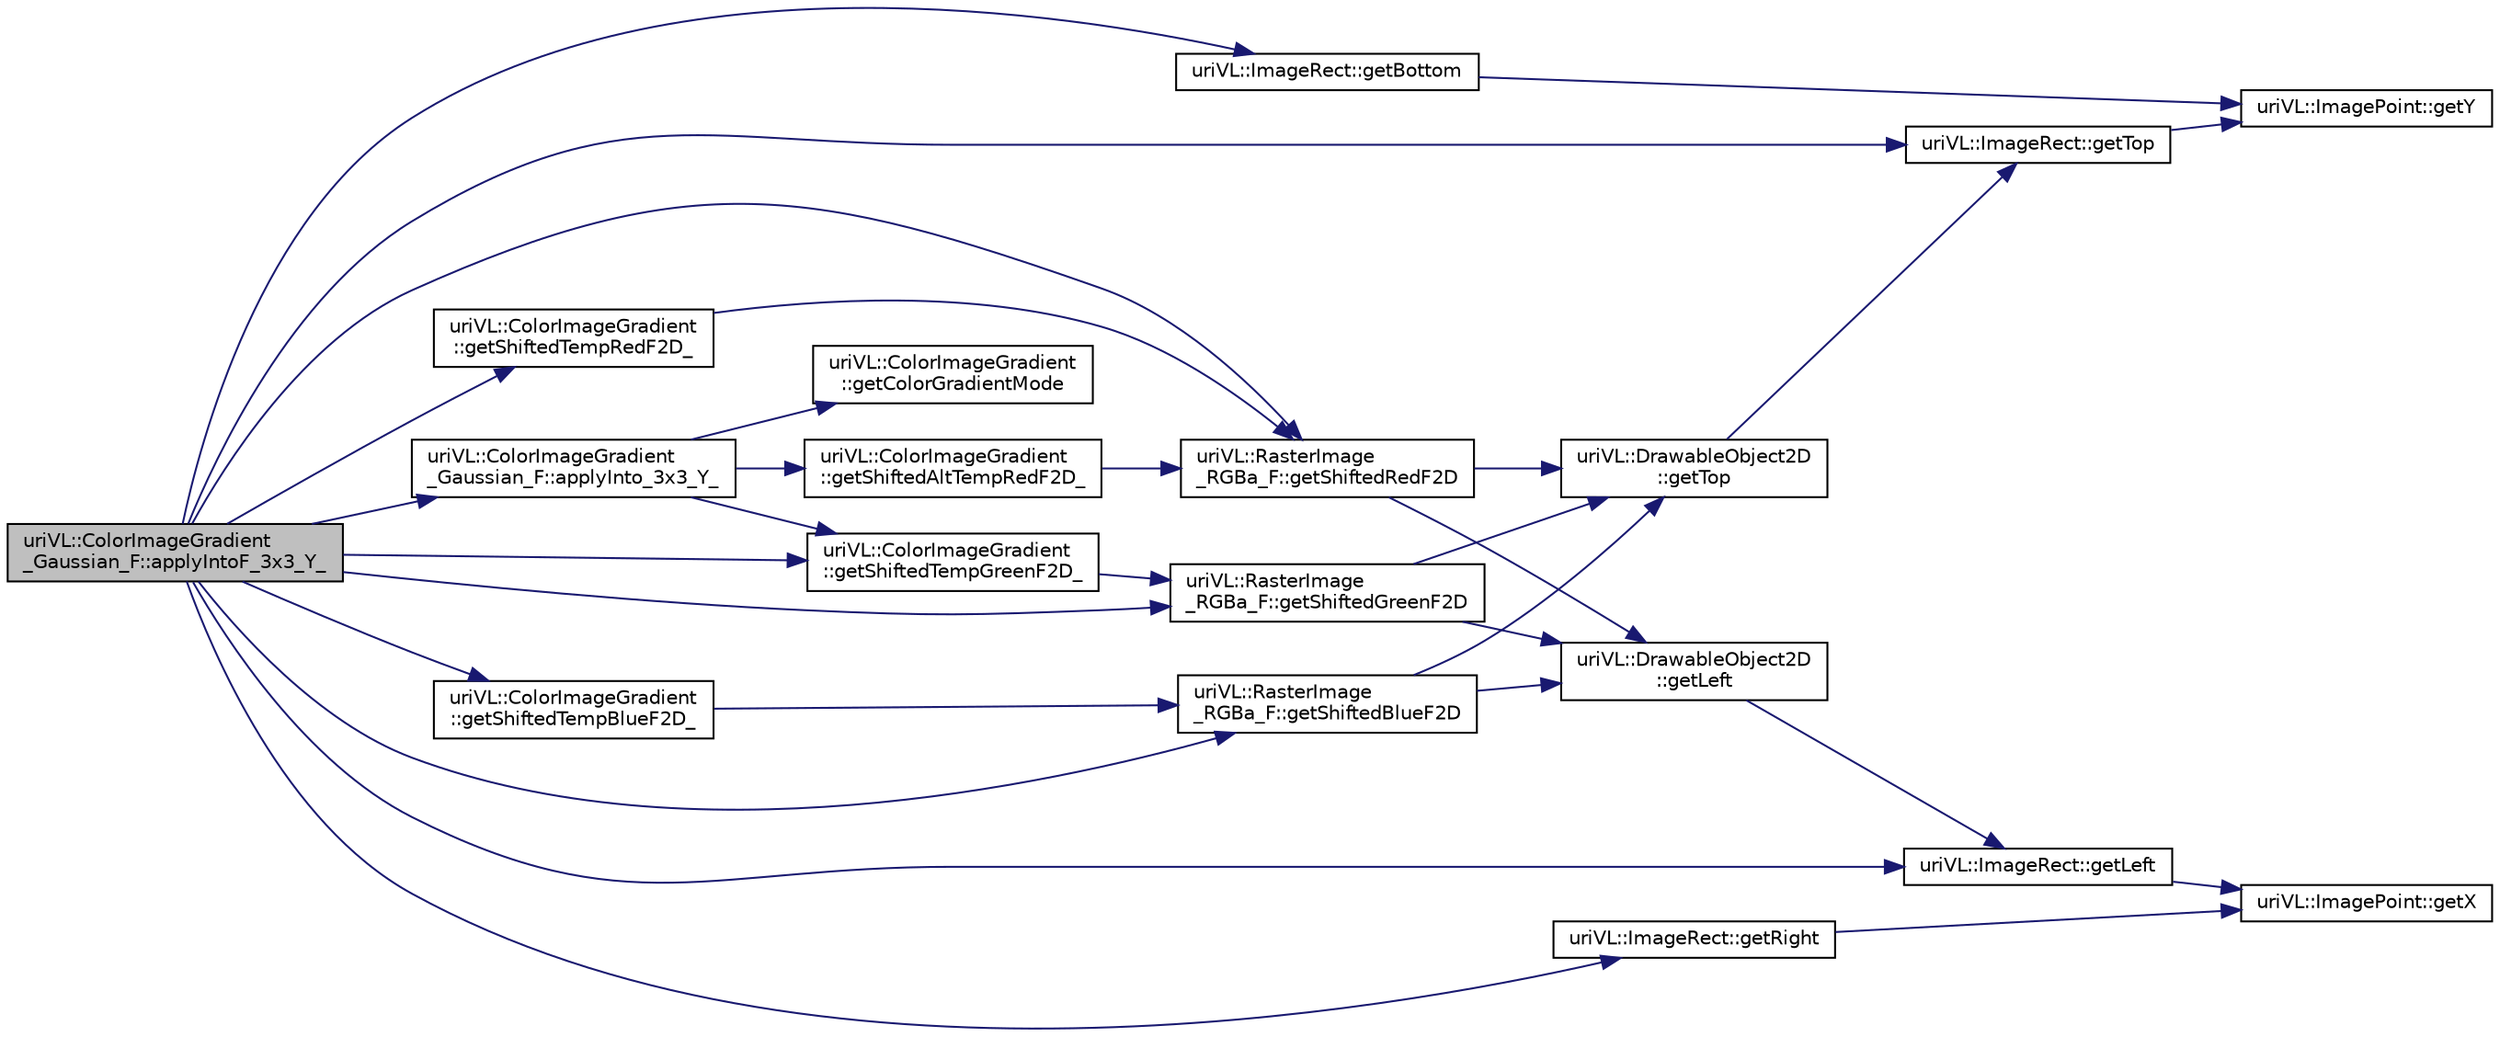 digraph "uriVL::ColorImageGradient_Gaussian_F::applyIntoF_3x3_Y_"
{
  edge [fontname="Helvetica",fontsize="10",labelfontname="Helvetica",labelfontsize="10"];
  node [fontname="Helvetica",fontsize="10",shape=record];
  rankdir="LR";
  Node1 [label="uriVL::ColorImageGradient\l_Gaussian_F::applyIntoF_3x3_Y_",height=0.2,width=0.4,color="black", fillcolor="grey75", style="filled", fontcolor="black"];
  Node1 -> Node2 [color="midnightblue",fontsize="10",style="solid",fontname="Helvetica"];
  Node2 [label="uriVL::ColorImageGradient\l_Gaussian_F::applyInto_3x3_Y_",height=0.2,width=0.4,color="black", fillcolor="white", style="filled",URL="$classuriVL_1_1ColorImageGradient__Gaussian__F.html#a2ad65bb2eb2db3ed2cb5281f87846448",tooltip="Common part (I and F cases) of hard-coded function that computes the y component of a 3x3 gradient fi..."];
  Node2 -> Node3 [color="midnightblue",fontsize="10",style="solid",fontname="Helvetica"];
  Node3 [label="uriVL::ColorImageGradient\l::getColorGradientMode",height=0.2,width=0.4,color="black", fillcolor="white", style="filled",URL="$classuriVL_1_1ColorImageGradient.html#a3034106d433a5b62f5bda7ee0121b43c",tooltip="Returns the Computation mode for the color gradient. "];
  Node2 -> Node4 [color="midnightblue",fontsize="10",style="solid",fontname="Helvetica"];
  Node4 [label="uriVL::ColorImageGradient\l::getShiftedAltTempRedF2D_",height=0.2,width=0.4,color="black", fillcolor="white", style="filled",URL="$classuriVL_1_1ColorImageGradient.html#ab27091e26915529b64b3758ee8391c96",tooltip="Gives writing access to the shifted 2D alternate red temp raster. "];
  Node4 -> Node5 [color="midnightblue",fontsize="10",style="solid",fontname="Helvetica"];
  Node5 [label="uriVL::RasterImage\l_RGBa_F::getShiftedRedF2D",height=0.2,width=0.4,color="black", fillcolor="white", style="filled",URL="$classuriVL_1_1RasterImage__RGBa__F.html#af1114d0f5ee8576d18034b64de7c46a1",tooltip="Returns the base address of this objet&#39;s private shifted 2D raster for the red channel. "];
  Node5 -> Node6 [color="midnightblue",fontsize="10",style="solid",fontname="Helvetica"];
  Node6 [label="uriVL::DrawableObject2D\l::getTop",height=0.2,width=0.4,color="black", fillcolor="white", style="filled",URL="$classuriVL_1_1DrawableObject2D.html#a01508a3886015ab55449c46989af2277",tooltip="Returns the minimum y coordinate of the bounding rectangle. "];
  Node6 -> Node7 [color="midnightblue",fontsize="10",style="solid",fontname="Helvetica"];
  Node7 [label="uriVL::ImageRect::getTop",height=0.2,width=0.4,color="black", fillcolor="white", style="filled",URL="$classuriVL_1_1ImageRect.html#a2715b0a7b291354fd839a95ece0e0aba",tooltip="Returns the minimum y coordinate of the rectangle. "];
  Node7 -> Node8 [color="midnightblue",fontsize="10",style="solid",fontname="Helvetica"];
  Node8 [label="uriVL::ImagePoint::getY",height=0.2,width=0.4,color="black", fillcolor="white", style="filled",URL="$classuriVL_1_1ImagePoint.html#a4edda1ad5b1f3b39db3ac200dfddf016",tooltip="Returns the point&#39;s y coordinate. "];
  Node5 -> Node9 [color="midnightblue",fontsize="10",style="solid",fontname="Helvetica"];
  Node9 [label="uriVL::DrawableObject2D\l::getLeft",height=0.2,width=0.4,color="black", fillcolor="white", style="filled",URL="$classuriVL_1_1DrawableObject2D.html#a9c92e6b3d3b0753514e677080c762ef0",tooltip="Returns the minimum x coordinate of the bounding rectangle. "];
  Node9 -> Node10 [color="midnightblue",fontsize="10",style="solid",fontname="Helvetica"];
  Node10 [label="uriVL::ImageRect::getLeft",height=0.2,width=0.4,color="black", fillcolor="white", style="filled",URL="$classuriVL_1_1ImageRect.html#a38bd531df6bd6c4892bca1a690feda13",tooltip="Returns the minimum x coordinate of the rectangle. "];
  Node10 -> Node11 [color="midnightblue",fontsize="10",style="solid",fontname="Helvetica"];
  Node11 [label="uriVL::ImagePoint::getX",height=0.2,width=0.4,color="black", fillcolor="white", style="filled",URL="$classuriVL_1_1ImagePoint.html#a4845eb34e164c8dffd9b366cf61f3f5b",tooltip="Returns the point&#39;s x coordinate. "];
  Node2 -> Node12 [color="midnightblue",fontsize="10",style="solid",fontname="Helvetica"];
  Node12 [label="uriVL::ColorImageGradient\l::getShiftedTempGreenF2D_",height=0.2,width=0.4,color="black", fillcolor="white", style="filled",URL="$classuriVL_1_1ColorImageGradient.html#a7f8da611145b92d7a06c72dadb96e56c",tooltip="Gives writing access to the shifted 2D green temp raster. "];
  Node12 -> Node13 [color="midnightblue",fontsize="10",style="solid",fontname="Helvetica"];
  Node13 [label="uriVL::RasterImage\l_RGBa_F::getShiftedGreenF2D",height=0.2,width=0.4,color="black", fillcolor="white", style="filled",URL="$classuriVL_1_1RasterImage__RGBa__F.html#a877b714febbbd3a5a8175aab443b39a0",tooltip="Returns the base address of this objet&#39;s private shifted 2D raster for the green channel. "];
  Node13 -> Node6 [color="midnightblue",fontsize="10",style="solid",fontname="Helvetica"];
  Node13 -> Node9 [color="midnightblue",fontsize="10",style="solid",fontname="Helvetica"];
  Node1 -> Node14 [color="midnightblue",fontsize="10",style="solid",fontname="Helvetica"];
  Node14 [label="uriVL::ImageRect::getBottom",height=0.2,width=0.4,color="black", fillcolor="white", style="filled",URL="$classuriVL_1_1ImageRect.html#acb34c902550ecb25f7fa6ffb620aea71",tooltip="Returns the maximum y coordinate of the rectangle. "];
  Node14 -> Node8 [color="midnightblue",fontsize="10",style="solid",fontname="Helvetica"];
  Node1 -> Node10 [color="midnightblue",fontsize="10",style="solid",fontname="Helvetica"];
  Node1 -> Node15 [color="midnightblue",fontsize="10",style="solid",fontname="Helvetica"];
  Node15 [label="uriVL::ImageRect::getRight",height=0.2,width=0.4,color="black", fillcolor="white", style="filled",URL="$classuriVL_1_1ImageRect.html#a89884bd1866a1b7ffb67d4cc1ec1a052",tooltip="Returns the maximum x coordinate of the rectangle. "];
  Node15 -> Node11 [color="midnightblue",fontsize="10",style="solid",fontname="Helvetica"];
  Node1 -> Node16 [color="midnightblue",fontsize="10",style="solid",fontname="Helvetica"];
  Node16 [label="uriVL::RasterImage\l_RGBa_F::getShiftedBlueF2D",height=0.2,width=0.4,color="black", fillcolor="white", style="filled",URL="$classuriVL_1_1RasterImage__RGBa__F.html#a46342a2695f88bf043cd53dd8e543432",tooltip="Returns the base address of this objet&#39;s private shifted 2D raster for the blue channel. "];
  Node16 -> Node6 [color="midnightblue",fontsize="10",style="solid",fontname="Helvetica"];
  Node16 -> Node9 [color="midnightblue",fontsize="10",style="solid",fontname="Helvetica"];
  Node1 -> Node13 [color="midnightblue",fontsize="10",style="solid",fontname="Helvetica"];
  Node1 -> Node5 [color="midnightblue",fontsize="10",style="solid",fontname="Helvetica"];
  Node1 -> Node17 [color="midnightblue",fontsize="10",style="solid",fontname="Helvetica"];
  Node17 [label="uriVL::ColorImageGradient\l::getShiftedTempBlueF2D_",height=0.2,width=0.4,color="black", fillcolor="white", style="filled",URL="$classuriVL_1_1ColorImageGradient.html#a24d21538cb28b0471141c610d4a4943c",tooltip="Gives writing access to the shifted 2D blue temp raster. "];
  Node17 -> Node16 [color="midnightblue",fontsize="10",style="solid",fontname="Helvetica"];
  Node1 -> Node12 [color="midnightblue",fontsize="10",style="solid",fontname="Helvetica"];
  Node1 -> Node18 [color="midnightblue",fontsize="10",style="solid",fontname="Helvetica"];
  Node18 [label="uriVL::ColorImageGradient\l::getShiftedTempRedF2D_",height=0.2,width=0.4,color="black", fillcolor="white", style="filled",URL="$classuriVL_1_1ColorImageGradient.html#a9e045a32f8122971522bd848f4917d19",tooltip="Gives writing access to the shifted 2D red temp raster. "];
  Node18 -> Node5 [color="midnightblue",fontsize="10",style="solid",fontname="Helvetica"];
  Node1 -> Node7 [color="midnightblue",fontsize="10",style="solid",fontname="Helvetica"];
}
